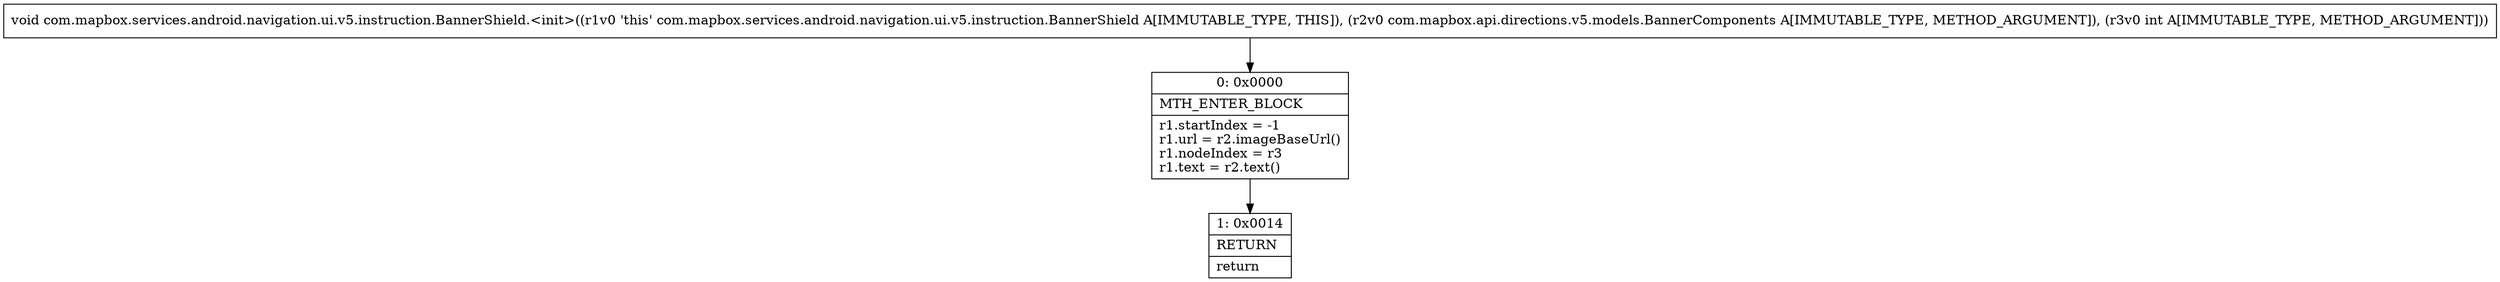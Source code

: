 digraph "CFG forcom.mapbox.services.android.navigation.ui.v5.instruction.BannerShield.\<init\>(Lcom\/mapbox\/api\/directions\/v5\/models\/BannerComponents;I)V" {
Node_0 [shape=record,label="{0\:\ 0x0000|MTH_ENTER_BLOCK\l|r1.startIndex = \-1\lr1.url = r2.imageBaseUrl()\lr1.nodeIndex = r3\lr1.text = r2.text()\l}"];
Node_1 [shape=record,label="{1\:\ 0x0014|RETURN\l|return\l}"];
MethodNode[shape=record,label="{void com.mapbox.services.android.navigation.ui.v5.instruction.BannerShield.\<init\>((r1v0 'this' com.mapbox.services.android.navigation.ui.v5.instruction.BannerShield A[IMMUTABLE_TYPE, THIS]), (r2v0 com.mapbox.api.directions.v5.models.BannerComponents A[IMMUTABLE_TYPE, METHOD_ARGUMENT]), (r3v0 int A[IMMUTABLE_TYPE, METHOD_ARGUMENT])) }"];
MethodNode -> Node_0;
Node_0 -> Node_1;
}

